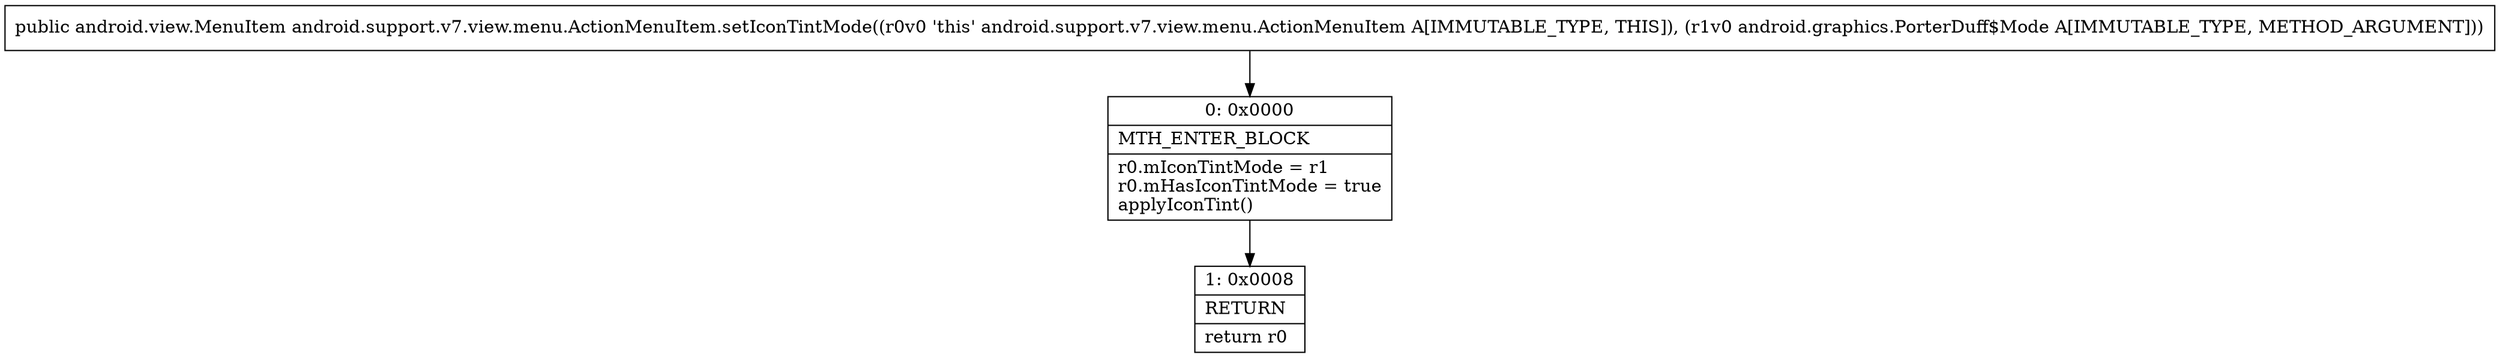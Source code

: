 digraph "CFG forandroid.support.v7.view.menu.ActionMenuItem.setIconTintMode(Landroid\/graphics\/PorterDuff$Mode;)Landroid\/view\/MenuItem;" {
Node_0 [shape=record,label="{0\:\ 0x0000|MTH_ENTER_BLOCK\l|r0.mIconTintMode = r1\lr0.mHasIconTintMode = true\lapplyIconTint()\l}"];
Node_1 [shape=record,label="{1\:\ 0x0008|RETURN\l|return r0\l}"];
MethodNode[shape=record,label="{public android.view.MenuItem android.support.v7.view.menu.ActionMenuItem.setIconTintMode((r0v0 'this' android.support.v7.view.menu.ActionMenuItem A[IMMUTABLE_TYPE, THIS]), (r1v0 android.graphics.PorterDuff$Mode A[IMMUTABLE_TYPE, METHOD_ARGUMENT])) }"];
MethodNode -> Node_0;
Node_0 -> Node_1;
}

